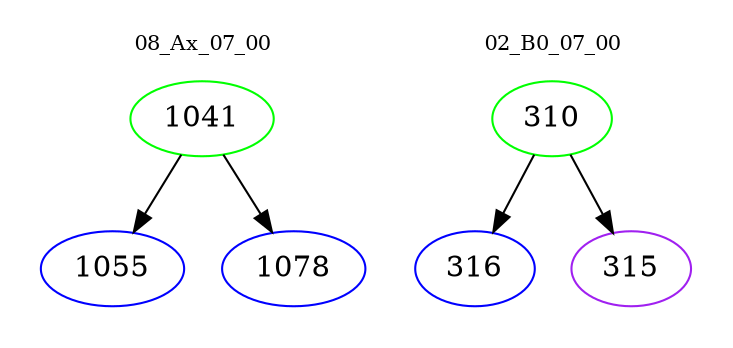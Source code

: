 digraph{
subgraph cluster_0 {
color = white
label = "08_Ax_07_00";
fontsize=10;
T0_1041 [label="1041", color="green"]
T0_1041 -> T0_1055 [color="black"]
T0_1055 [label="1055", color="blue"]
T0_1041 -> T0_1078 [color="black"]
T0_1078 [label="1078", color="blue"]
}
subgraph cluster_1 {
color = white
label = "02_B0_07_00";
fontsize=10;
T1_310 [label="310", color="green"]
T1_310 -> T1_316 [color="black"]
T1_316 [label="316", color="blue"]
T1_310 -> T1_315 [color="black"]
T1_315 [label="315", color="purple"]
}
}
